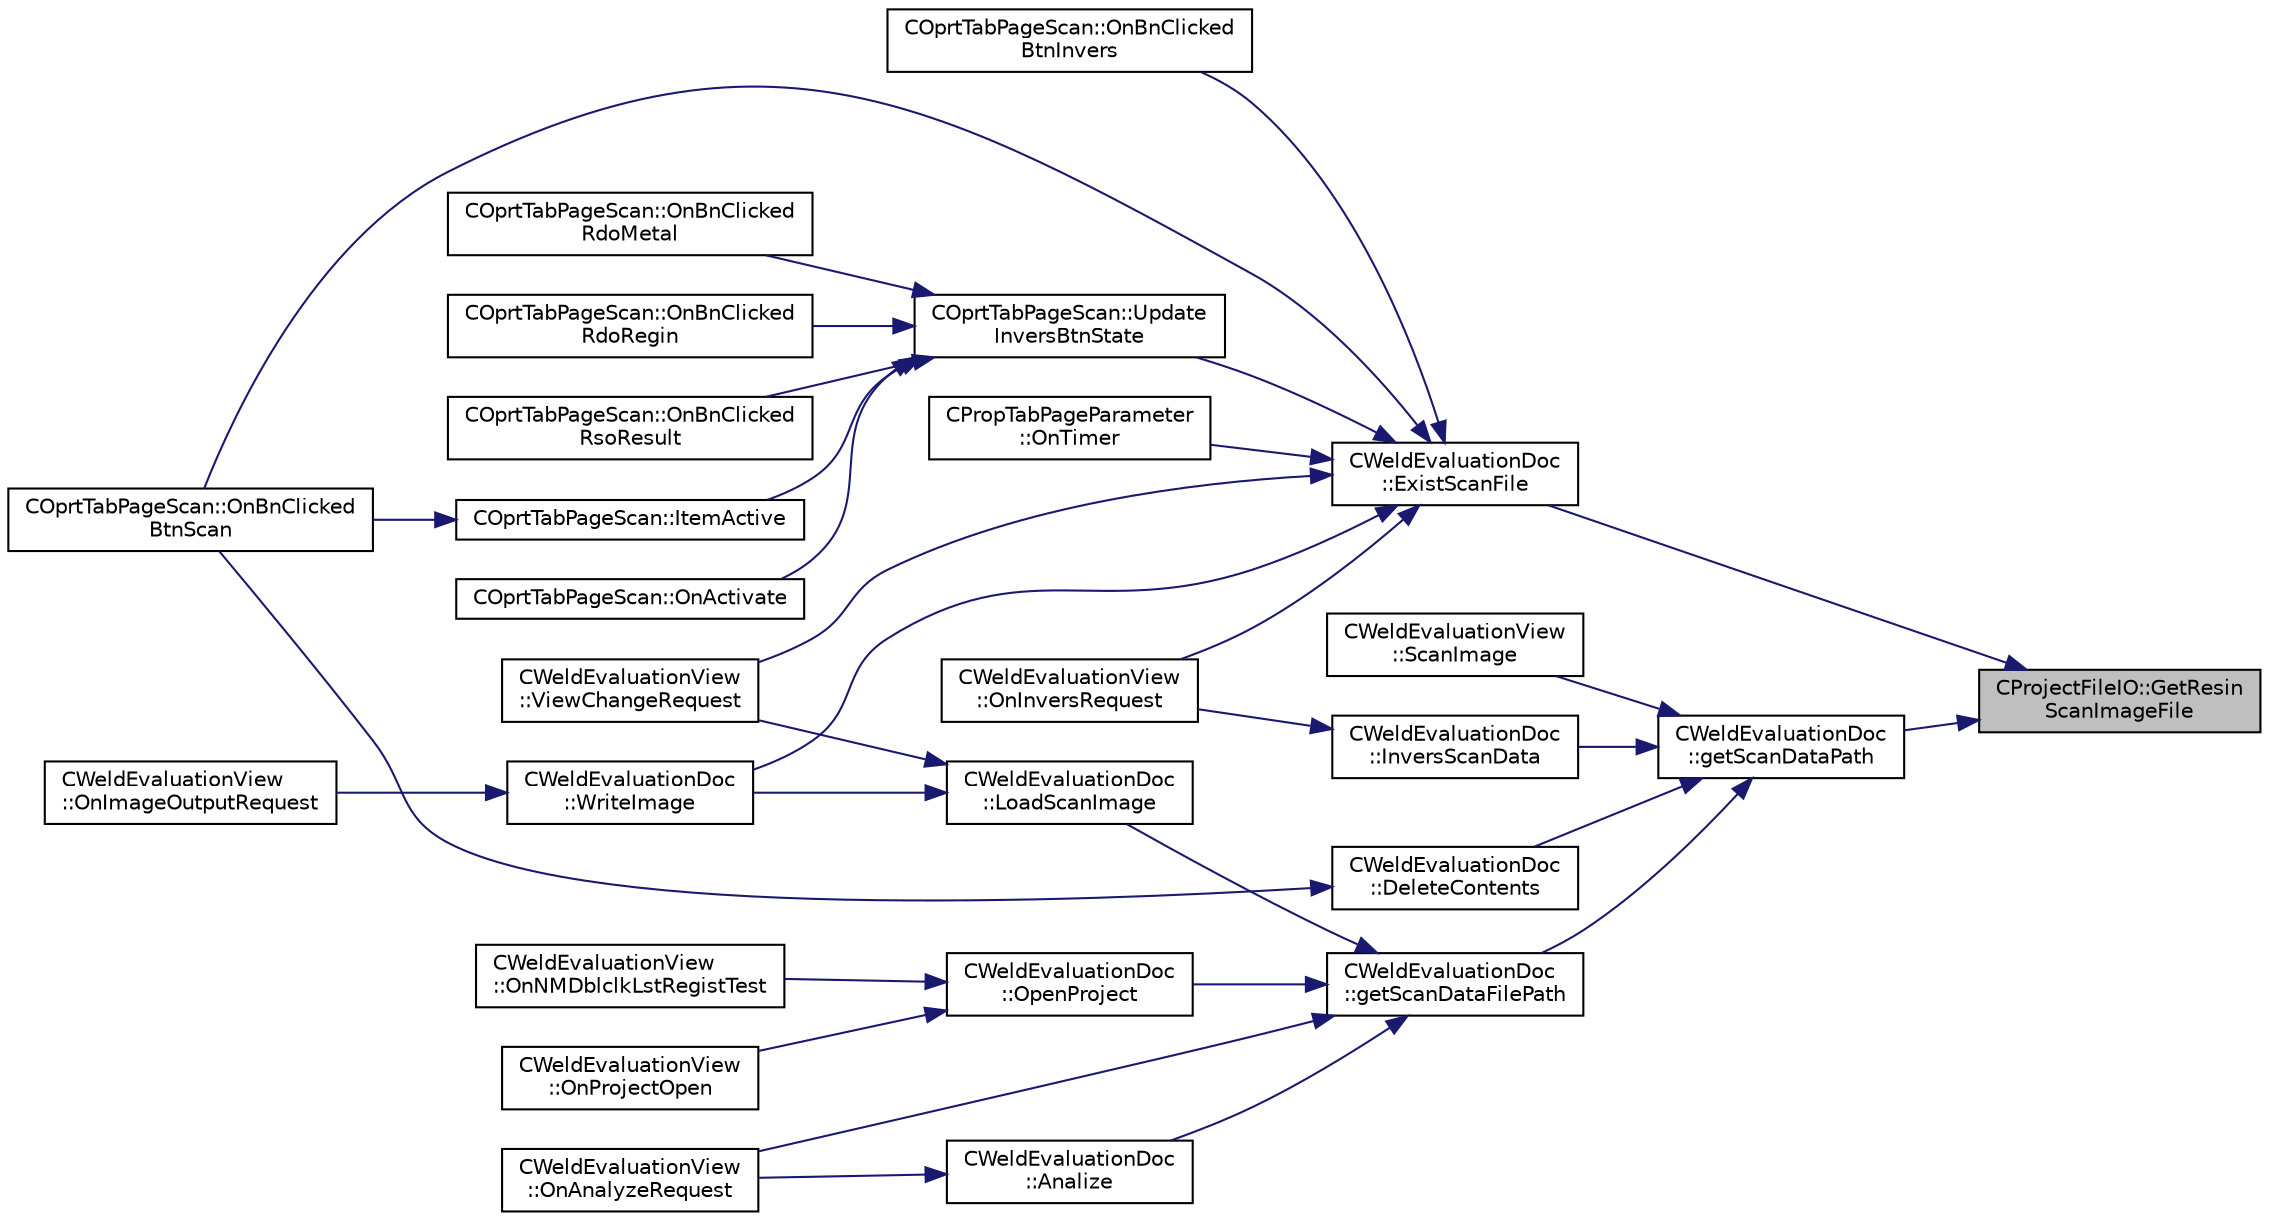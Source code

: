 digraph "CProjectFileIO::GetResinScanImageFile"
{
 // LATEX_PDF_SIZE
  edge [fontname="Helvetica",fontsize="10",labelfontname="Helvetica",labelfontsize="10"];
  node [fontname="Helvetica",fontsize="10",shape=record];
  rankdir="RL";
  Node1 [label="CProjectFileIO::GetResin\lScanImageFile",height=0.2,width=0.4,color="black", fillcolor="grey75", style="filled", fontcolor="black",tooltip="樹脂面スキャン画像ファイル名の取得"];
  Node1 -> Node2 [dir="back",color="midnightblue",fontsize="10",style="solid",fontname="Helvetica"];
  Node2 [label="CWeldEvaluationDoc\l::ExistScanFile",height=0.2,width=0.4,color="black", fillcolor="white", style="filled",URL="$class_c_weld_evaluation_doc.html#a41aafce3ebbfa44a9741100ed1134583",tooltip="スキャンファイルの設定有無判定"];
  Node2 -> Node3 [dir="back",color="midnightblue",fontsize="10",style="solid",fontname="Helvetica"];
  Node3 [label="COprtTabPageScan::OnBnClicked\lBtnInvers",height=0.2,width=0.4,color="black", fillcolor="white", style="filled",URL="$class_c_oprt_tab_page_scan.html#a6b87d0ef6afcfc5a37e5bfa25d13c06d",tooltip="「上下反転」ボタン押下時処理"];
  Node2 -> Node4 [dir="back",color="midnightblue",fontsize="10",style="solid",fontname="Helvetica"];
  Node4 [label="COprtTabPageScan::OnBnClicked\lBtnScan",height=0.2,width=0.4,color="black", fillcolor="white", style="filled",URL="$class_c_oprt_tab_page_scan.html#a325bd4d3b6c573140e8b23f901378767",tooltip="スキャンボタン押下時処理"];
  Node2 -> Node5 [dir="back",color="midnightblue",fontsize="10",style="solid",fontname="Helvetica"];
  Node5 [label="CWeldEvaluationView\l::OnInversRequest",height=0.2,width=0.4,color="black", fillcolor="white", style="filled",URL="$class_c_weld_evaluation_view.html#a64432e2c0e21d161465fb28eb9e71594",tooltip="データ反転の要求"];
  Node2 -> Node6 [dir="back",color="midnightblue",fontsize="10",style="solid",fontname="Helvetica"];
  Node6 [label="CPropTabPageParameter\l::OnTimer",height=0.2,width=0.4,color="black", fillcolor="white", style="filled",URL="$class_c_prop_tab_page_parameter.html#a14f7d8b2d5db7edb3211c6c969dd4701",tooltip="タイマー"];
  Node2 -> Node7 [dir="back",color="midnightblue",fontsize="10",style="solid",fontname="Helvetica"];
  Node7 [label="COprtTabPageScan::Update\lInversBtnState",height=0.2,width=0.4,color="black", fillcolor="white", style="filled",URL="$class_c_oprt_tab_page_scan.html#ad0d522b4950e2d288d1ad4aaf9d9a7ec",tooltip="「上下反転」ボタンの状態更新"];
  Node7 -> Node8 [dir="back",color="midnightblue",fontsize="10",style="solid",fontname="Helvetica"];
  Node8 [label="COprtTabPageScan::ItemActive",height=0.2,width=0.4,color="black", fillcolor="white", style="filled",URL="$class_c_oprt_tab_page_scan.html#a5d3d95517a402ff2a779ab4a4770a80a",tooltip="アイテムのアクティブ/ディアクティブ化"];
  Node8 -> Node4 [dir="back",color="midnightblue",fontsize="10",style="solid",fontname="Helvetica"];
  Node7 -> Node9 [dir="back",color="midnightblue",fontsize="10",style="solid",fontname="Helvetica"];
  Node9 [label="COprtTabPageScan::OnActivate",height=0.2,width=0.4,color="black", fillcolor="white", style="filled",URL="$class_c_oprt_tab_page_scan.html#a1736e8cd2fe121b17a05a8017b11c3f1",tooltip="ウインドアクティブ時処理"];
  Node7 -> Node10 [dir="back",color="midnightblue",fontsize="10",style="solid",fontname="Helvetica"];
  Node10 [label="COprtTabPageScan::OnBnClicked\lRdoMetal",height=0.2,width=0.4,color="black", fillcolor="white", style="filled",URL="$class_c_oprt_tab_page_scan.html#abbc7af9bda32c6f7a780ddb615f6184b",tooltip="「金属面」ラジオボタンボタン押下時処理"];
  Node7 -> Node11 [dir="back",color="midnightblue",fontsize="10",style="solid",fontname="Helvetica"];
  Node11 [label="COprtTabPageScan::OnBnClicked\lRdoRegin",height=0.2,width=0.4,color="black", fillcolor="white", style="filled",URL="$class_c_oprt_tab_page_scan.html#a55515cc27a1271c4095fcd2aff4bb152",tooltip="「樹脂面」ラジオボタンボタン押下時処理"];
  Node7 -> Node12 [dir="back",color="midnightblue",fontsize="10",style="solid",fontname="Helvetica"];
  Node12 [label="COprtTabPageScan::OnBnClicked\lRsoResult",height=0.2,width=0.4,color="black", fillcolor="white", style="filled",URL="$class_c_oprt_tab_page_scan.html#aa1589d572bfefc5cec4e460ea04080de",tooltip="「接合結果」ラジオボタンボタン押下時処理"];
  Node2 -> Node13 [dir="back",color="midnightblue",fontsize="10",style="solid",fontname="Helvetica"];
  Node13 [label="CWeldEvaluationView\l::ViewChangeRequest",height=0.2,width=0.4,color="black", fillcolor="white", style="filled",URL="$class_c_weld_evaluation_view.html#a50da59446b116e48eb00b4ccc6074cdd",tooltip="表示変更リクエスト"];
  Node2 -> Node14 [dir="back",color="midnightblue",fontsize="10",style="solid",fontname="Helvetica"];
  Node14 [label="CWeldEvaluationDoc\l::WriteImage",height=0.2,width=0.4,color="black", fillcolor="white", style="filled",URL="$class_c_weld_evaluation_doc.html#a898813fc506ac6765717271c8d944663",tooltip="スキャンイメージの保存"];
  Node14 -> Node15 [dir="back",color="midnightblue",fontsize="10",style="solid",fontname="Helvetica"];
  Node15 [label="CWeldEvaluationView\l::OnImageOutputRequest",height=0.2,width=0.4,color="black", fillcolor="white", style="filled",URL="$class_c_weld_evaluation_view.html#a1b8f0add672d4bc0d3e561c7f61e649f",tooltip="画像出力要求"];
  Node1 -> Node16 [dir="back",color="midnightblue",fontsize="10",style="solid",fontname="Helvetica"];
  Node16 [label="CWeldEvaluationDoc\l::getScanDataPath",height=0.2,width=0.4,color="black", fillcolor="white", style="filled",URL="$class_c_weld_evaluation_doc.html#a18363dcc891c5e076681195958f7ab18",tooltip="スキャンファイルパス取得（拡張子なし）"];
  Node16 -> Node17 [dir="back",color="midnightblue",fontsize="10",style="solid",fontname="Helvetica"];
  Node17 [label="CWeldEvaluationDoc\l::DeleteContents",height=0.2,width=0.4,color="black", fillcolor="white", style="filled",URL="$class_c_weld_evaluation_doc.html#a21fcb772f7329ee52b9b1922b133eca0",tooltip="スキャン情報の削除"];
  Node17 -> Node4 [dir="back",color="midnightblue",fontsize="10",style="solid",fontname="Helvetica"];
  Node16 -> Node18 [dir="back",color="midnightblue",fontsize="10",style="solid",fontname="Helvetica"];
  Node18 [label="CWeldEvaluationDoc\l::getScanDataFilePath",height=0.2,width=0.4,color="black", fillcolor="white", style="filled",URL="$class_c_weld_evaluation_doc.html#a20f4912ddc5aef772cd12ec334e55f04",tooltip="スキャンデータファイルパス取得"];
  Node18 -> Node19 [dir="back",color="midnightblue",fontsize="10",style="solid",fontname="Helvetica"];
  Node19 [label="CWeldEvaluationDoc\l::Analize",height=0.2,width=0.4,color="black", fillcolor="white", style="filled",URL="$class_c_weld_evaluation_doc.html#aec529b21bcd80053e9ace596cc28ee56",tooltip="解析の実施"];
  Node19 -> Node20 [dir="back",color="midnightblue",fontsize="10",style="solid",fontname="Helvetica"];
  Node20 [label="CWeldEvaluationView\l::OnAnalyzeRequest",height=0.2,width=0.4,color="black", fillcolor="white", style="filled",URL="$class_c_weld_evaluation_view.html#a1a9fb7c6caa1412479781ba074a64dc8",tooltip="解析実施要求"];
  Node18 -> Node21 [dir="back",color="midnightblue",fontsize="10",style="solid",fontname="Helvetica"];
  Node21 [label="CWeldEvaluationDoc\l::LoadScanImage",height=0.2,width=0.4,color="black", fillcolor="white", style="filled",URL="$class_c_weld_evaluation_doc.html#a7b289ccf358a0ad255596c59196a3bd0",tooltip="スキャンデータイメージの取得"];
  Node21 -> Node13 [dir="back",color="midnightblue",fontsize="10",style="solid",fontname="Helvetica"];
  Node21 -> Node14 [dir="back",color="midnightblue",fontsize="10",style="solid",fontname="Helvetica"];
  Node18 -> Node20 [dir="back",color="midnightblue",fontsize="10",style="solid",fontname="Helvetica"];
  Node18 -> Node22 [dir="back",color="midnightblue",fontsize="10",style="solid",fontname="Helvetica"];
  Node22 [label="CWeldEvaluationDoc\l::OpenProject",height=0.2,width=0.4,color="black", fillcolor="white", style="filled",URL="$class_c_weld_evaluation_doc.html#abd81887407c6ef8abfb6beed49309aab",tooltip="既存プロジェクトのオープン"];
  Node22 -> Node23 [dir="back",color="midnightblue",fontsize="10",style="solid",fontname="Helvetica"];
  Node23 [label="CWeldEvaluationView\l::OnNMDblclkLstRegistTest",height=0.2,width=0.4,color="black", fillcolor="white", style="filled",URL="$class_c_weld_evaluation_view.html#a407de32087c90c2e33915da88a6cc911",tooltip="登録済み検査選択時処理"];
  Node22 -> Node24 [dir="back",color="midnightblue",fontsize="10",style="solid",fontname="Helvetica"];
  Node24 [label="CWeldEvaluationView\l::OnProjectOpen",height=0.2,width=0.4,color="black", fillcolor="white", style="filled",URL="$class_c_weld_evaluation_view.html#a78595107782d434cd4840b1c98585867",tooltip="プロジェクトのオープン"];
  Node16 -> Node25 [dir="back",color="midnightblue",fontsize="10",style="solid",fontname="Helvetica"];
  Node25 [label="CWeldEvaluationDoc\l::InversScanData",height=0.2,width=0.4,color="black", fillcolor="white", style="filled",URL="$class_c_weld_evaluation_doc.html#a7b5e52d33a0ce7e1fd3e55d6558c553e",tooltip="スキャンデータの上下反転"];
  Node25 -> Node5 [dir="back",color="midnightblue",fontsize="10",style="solid",fontname="Helvetica"];
  Node16 -> Node26 [dir="back",color="midnightblue",fontsize="10",style="solid",fontname="Helvetica"];
  Node26 [label="CWeldEvaluationView\l::ScanImage",height=0.2,width=0.4,color="black", fillcolor="white", style="filled",URL="$class_c_weld_evaluation_view.html#af36ee74161f90ac2fe30337a0fe1fb9d",tooltip="スキャンの実施"];
}
